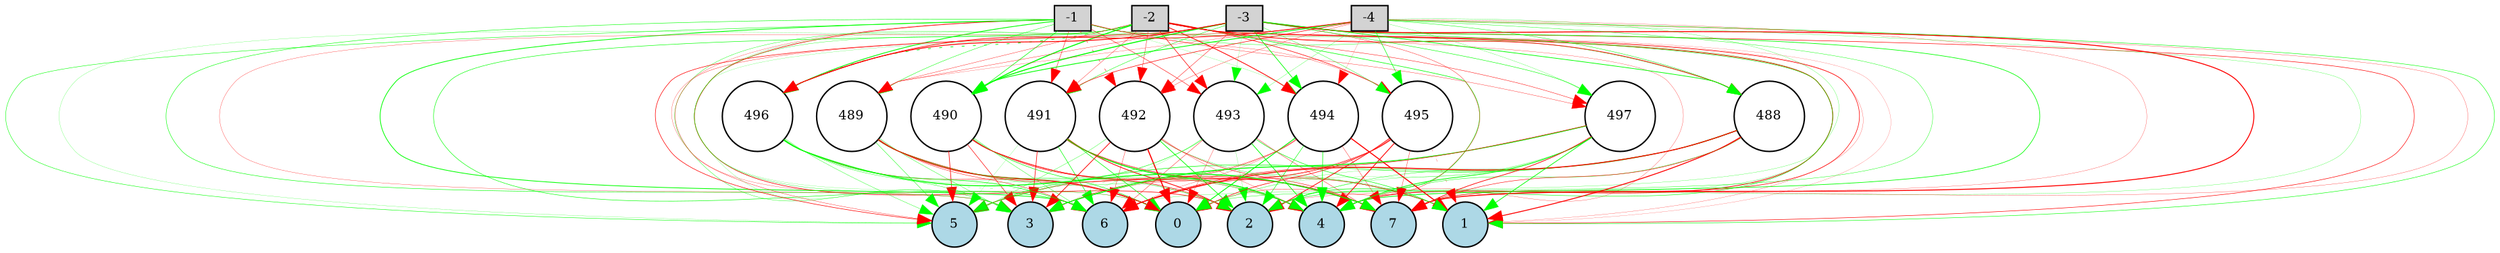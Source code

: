 digraph {
	node [fontsize=9 height=0.2 shape=circle width=0.2]
	-1 [fillcolor=lightgray shape=box style=filled]
	-2 [fillcolor=lightgray shape=box style=filled]
	-3 [fillcolor=lightgray shape=box style=filled]
	-4 [fillcolor=lightgray shape=box style=filled]
	0 [fillcolor=lightblue style=filled]
	1 [fillcolor=lightblue style=filled]
	2 [fillcolor=lightblue style=filled]
	3 [fillcolor=lightblue style=filled]
	4 [fillcolor=lightblue style=filled]
	5 [fillcolor=lightblue style=filled]
	6 [fillcolor=lightblue style=filled]
	7 [fillcolor=lightblue style=filled]
	488 [fillcolor=white style=filled]
	489 [fillcolor=white style=filled]
	490 [fillcolor=white style=filled]
	491 [fillcolor=white style=filled]
	492 [fillcolor=white style=filled]
	493 [fillcolor=white style=filled]
	494 [fillcolor=white style=filled]
	495 [fillcolor=white style=filled]
	496 [fillcolor=white style=filled]
	497 [fillcolor=white style=filled]
	-1 -> 488 [color=green penwidth=0.2301945684962298 style=solid]
	-1 -> 489 [color=green penwidth=0.26348368227506436 style=solid]
	-1 -> 490 [color=green penwidth=0.3746645159359633 style=solid]
	-1 -> 491 [color=red penwidth=0.27215821154955333 style=solid]
	-1 -> 492 [color=red penwidth=0.29140739109731906 style=dotted]
	-1 -> 493 [color=red penwidth=0.2926528966084322 style=solid]
	-1 -> 494 [color=green penwidth=0.10524914176724624 style=solid]
	-1 -> 495 [color=red penwidth=0.1641290451306434 style=solid]
	-1 -> 496 [color=green penwidth=0.5510173730106646 style=solid]
	-1 -> 497 [color=red penwidth=0.1954723258578533 style=solid]
	-2 -> 488 [color=red penwidth=0.4528585393685318 style=solid]
	-2 -> 489 [color=red penwidth=0.21250273522672303 style=solid]
	-2 -> 490 [color=green penwidth=0.7031436159761647 style=solid]
	-2 -> 491 [color=red penwidth=0.2006010785314521 style=solid]
	-2 -> 492 [color=red penwidth=0.23374841470760363 style=solid]
	-2 -> 493 [color=red penwidth=0.3827847345826578 style=solid]
	-2 -> 494 [color=red penwidth=0.5282561813983285 style=solid]
	-2 -> 495 [color=red penwidth=0.37743585788608314 style=solid]
	-2 -> 496 [color=green penwidth=0.44660039746862346 style=dotted]
	-2 -> 497 [color=red penwidth=0.25775614030925187 style=solid]
	-3 -> 488 [color=green penwidth=0.46329277330282415 style=solid]
	-3 -> 489 [color=red penwidth=0.2051819784307119 style=solid]
	-3 -> 490 [color=green penwidth=0.7140572892032738 style=solid]
	-3 -> 491 [color=green penwidth=0.2745617194086136 style=solid]
	-3 -> 492 [color=red penwidth=0.25127411476233485 style=solid]
	-3 -> 493 [color=green penwidth=0.10280310597348351 style=solid]
	-3 -> 494 [color=green penwidth=0.4567211138739019 style=solid]
	-3 -> 495 [color=green penwidth=0.2146708491846202 style=solid]
	-3 -> 496 [color=red penwidth=0.6017695124048559 style=solid]
	-3 -> 497 [color=green penwidth=0.3051892148201273 style=solid]
	-4 -> 488 [color=green penwidth=0.2683008604788977 style=solid]
	-4 -> 489 [color=red penwidth=0.1434554899336476 style=solid]
	-4 -> 490 [color=green penwidth=0.5469573780738353 style=solid]
	-4 -> 491 [color=red penwidth=0.3626571245930871 style=solid]
	-4 -> 492 [color=red penwidth=0.18937049840078846 style=solid]
	-4 -> 493 [color=green penwidth=0.14704820787159906 style=solid]
	-4 -> 494 [color=red penwidth=0.10032411203557831 style=solid]
	-4 -> 495 [color=green penwidth=0.3498726953388098 style=solid]
	-4 -> 496 [color=red penwidth=0.466477673818835 style=solid]
	-4 -> 497 [color=green penwidth=0.14296820514080125 style=solid]
	488 -> 0 [color=green penwidth=0.13057286047213612 style=solid]
	488 -> 1 [color=red penwidth=0.6485401494748086 style=solid]
	488 -> 2 [color=green penwidth=0.22121152210477807 style=solid]
	488 -> 3 [color=green penwidth=0.28074012123895786 style=solid]
	488 -> 4 [color=green penwidth=0.2569697712016466 style=solid]
	488 -> 5 [color=green penwidth=0.31406243175513504 style=solid]
	488 -> 6 [color=red penwidth=0.6978688735335066 style=solid]
	488 -> 7 [color=red penwidth=0.304291681665216 style=solid]
	489 -> 0 [color=red penwidth=0.6598422156433147 style=solid]
	489 -> 1 [color=green penwidth=0.1834384593446749 style=solid]
	489 -> 2 [color=green penwidth=0.20796010025945982 style=solid]
	489 -> 3 [color=green penwidth=0.21630956725898431 style=solid]
	489 -> 4 [color=green penwidth=0.16805219155688245 style=solid]
	489 -> 5 [color=green penwidth=0.25476022305573254 style=solid]
	489 -> 6 [color=red penwidth=0.25460281924776523 style=solid]
	489 -> 7 [color=red penwidth=0.35227219243230157 style=solid]
	490 -> 0 [color=green penwidth=0.34574044495887024 style=solid]
	490 -> 1 [color=red penwidth=0.20905429180087737 style=solid]
	490 -> 2 [color=red penwidth=0.33528376667775295 style=solid]
	490 -> 3 [color=red penwidth=0.34888599592829417 style=solid]
	490 -> 4 [color=red penwidth=0.14749140261657254 style=solid]
	490 -> 5 [color=red penwidth=0.41417945110826815 style=solid]
	490 -> 6 [color=green penwidth=0.22290834355423986 style=solid]
	490 -> 7 [color=red penwidth=0.3746714723299557 style=solid]
	491 -> 0 [color=green penwidth=0.3824469880636213 style=solid]
	491 -> 1 [color=red penwidth=0.23812062420875946 style=solid]
	491 -> 2 [color=red penwidth=0.5209241923503749 style=solid]
	491 -> 3 [color=red penwidth=0.4007984951932003 style=solid]
	491 -> 4 [color=green penwidth=0.7226404031892646 style=solid]
	491 -> 5 [color=green penwidth=0.10348171213382767 style=solid]
	491 -> 6 [color=green penwidth=0.35680948171703364 style=solid]
	491 -> 7 [color=red penwidth=0.21299125562526555 style=solid]
	492 -> 0 [color=red penwidth=0.7811052609071297 style=solid]
	492 -> 1 [color=green penwidth=0.18429827183146347 style=solid]
	492 -> 2 [color=green penwidth=0.47467977327933497 style=solid]
	492 -> 3 [color=red penwidth=0.4915904520315374 style=solid]
	492 -> 4 [color=red penwidth=0.16137400074574676 style=solid]
	492 -> 5 [color=green penwidth=0.19054715771110767 style=solid]
	492 -> 6 [color=red penwidth=0.2058332214898132 style=solid]
	492 -> 7 [color=red penwidth=0.30753588680499694 style=solid]
	493 -> 0 [color=red penwidth=0.1761064752156083 style=solid]
	493 -> 1 [color=green penwidth=0.3495268463814698 style=solid]
	493 -> 2 [color=green penwidth=0.11431895794497773 style=solid]
	493 -> 3 [color=green penwidth=0.10129598967579945 style=solid]
	493 -> 4 [color=green penwidth=0.48195861983848676 style=solid]
	493 -> 5 [color=green penwidth=0.3099583650211438 style=solid]
	493 -> 6 [color=red penwidth=0.22855058106544315 style=solid]
	493 -> 7 [color=red penwidth=0.22635084055689456 style=solid]
	494 -> 0 [color=green penwidth=0.5827845133424696 style=solid]
	494 -> 1 [color=red penwidth=0.7257593246129651 style=solid]
	494 -> 2 [color=green penwidth=0.3196011341805466 style=solid]
	494 -> 3 [color=red penwidth=0.25164177995742276 style=solid]
	494 -> 4 [color=green penwidth=0.39661516361906746 style=solid]
	494 -> 5 [color=red penwidth=0.14576020238357207 style=solid]
	494 -> 6 [color=red penwidth=0.1508974111126829 style=solid]
	494 -> 7 [color=red penwidth=0.20734037483449658 style=solid]
	495 -> 0 [color=red penwidth=0.39285472978223557 style=solid]
	495 -> 1 [color=red penwidth=0.14291036286962275 style=dotted]
	495 -> 2 [color=red penwidth=0.49447169531945523 style=solid]
	495 -> 3 [color=red penwidth=0.12172311035214867 style=solid]
	495 -> 4 [color=red penwidth=0.5583536075397854 style=solid]
	495 -> 5 [color=red penwidth=0.10768890126992581 style=solid]
	495 -> 6 [color=red penwidth=0.31252964033283437 style=solid]
	495 -> 7 [color=red penwidth=0.21240946929059357 style=solid]
	496 -> 0 [color=red penwidth=0.26580430643739145 style=solid]
	496 -> 1 [color=green penwidth=0.13074511972410185 style=dotted]
	496 -> 2 [color=green penwidth=0.10023542204518049 style=solid]
	496 -> 3 [color=green penwidth=0.2212518653989028 style=solid]
	496 -> 4 [color=green penwidth=0.11262056561388395 style=solid]
	496 -> 5 [color=green penwidth=0.2059584141744097 style=solid]
	496 -> 6 [color=green penwidth=0.35977701067411516 style=solid]
	496 -> 7 [color=green penwidth=0.6556293044077967 style=solid]
	497 -> 0 [color=green penwidth=0.11424576186454234 style=solid]
	497 -> 1 [color=green penwidth=0.45928985961293134 style=solid]
	497 -> 2 [color=green penwidth=0.1495734125989069 style=solid]
	497 -> 3 [color=green penwidth=0.5937827528120269 style=solid]
	497 -> 4 [color=green penwidth=0.5094841806675106 style=solid]
	497 -> 5 [color=green penwidth=0.10047243275697501 style=solid]
	497 -> 6 [color=red penwidth=0.3413199927902697 style=solid]
	497 -> 7 [color=red penwidth=0.4540292386148298 style=solid]
	-1 -> 0 [color=red penwidth=0.14911107805845664 style=solid]
	-1 -> 1 [color=red penwidth=0.13220385899189926 style=solid]
	-1 -> 2 [color=red penwidth=0.40220737901132486 style=solid]
	-1 -> 3 [color=green penwidth=0.3128204852180195 style=solid]
	-1 -> 4 [color=red penwidth=0.15278643604466258 style=solid]
	-1 -> 5 [color=green penwidth=0.29409068821532447 style=solid]
	-1 -> 6 [color=green penwidth=0.5114977918425347 style=solid]
	-1 -> 7 [color=green penwidth=0.15937614490374996 style=solid]
	-2 -> 0 [color=green penwidth=0.18548723958518165 style=solid]
	-2 -> 1 [color=red penwidth=0.10255272605272 style=solid]
	-2 -> 2 [color=green penwidth=0.3900272239620781 style=solid]
	-2 -> 3 [color=red penwidth=0.16263938373127457 style=solid]
	-2 -> 4 [color=red penwidth=0.4925947491845293 style=solid]
	-2 -> 5 [color=green penwidth=0.11940911350861985 style=solid]
	-2 -> 6 [color=green penwidth=0.3308692662287729 style=solid]
	-2 -> 7 [color=red penwidth=0.3775920832784525 style=solid]
	-3 -> 0 [color=red penwidth=0.21487422785772714 style=solid]
	-3 -> 1 [color=red penwidth=0.3508916360746488 style=solid]
	-3 -> 2 [color=green penwidth=0.3094419941573743 style=solid]
	-3 -> 3 [color=green penwidth=0.21826554872123283 style=solid]
	-3 -> 4 [color=green penwidth=0.42443595439838866 style=solid]
	-3 -> 5 [color=red penwidth=0.3744976515733278 style=solid]
	-3 -> 6 [color=green penwidth=0.10871177228868972 style=solid]
	-3 -> 7 [color=red penwidth=0.6689823033469776 style=solid]
	-4 -> 0 [color=green penwidth=0.23180249338319273 style=solid]
	-4 -> 1 [color=green penwidth=0.3170399065511702 style=solid]
	-4 -> 2 [color=red penwidth=0.14597583039905562 style=solid]
	-4 -> 3 [color=green penwidth=0.1119298927485585 style=solid]
	-4 -> 4 [color=green penwidth=0.14951371948599668 style=solid]
	-4 -> 5 [color=red penwidth=0.20045428807529708 style=solid]
	-4 -> 6 [color=green penwidth=0.1486221893996597 style=solid]
	-4 -> 7 [color=red penwidth=0.15673793389667268 style=solid]
}
